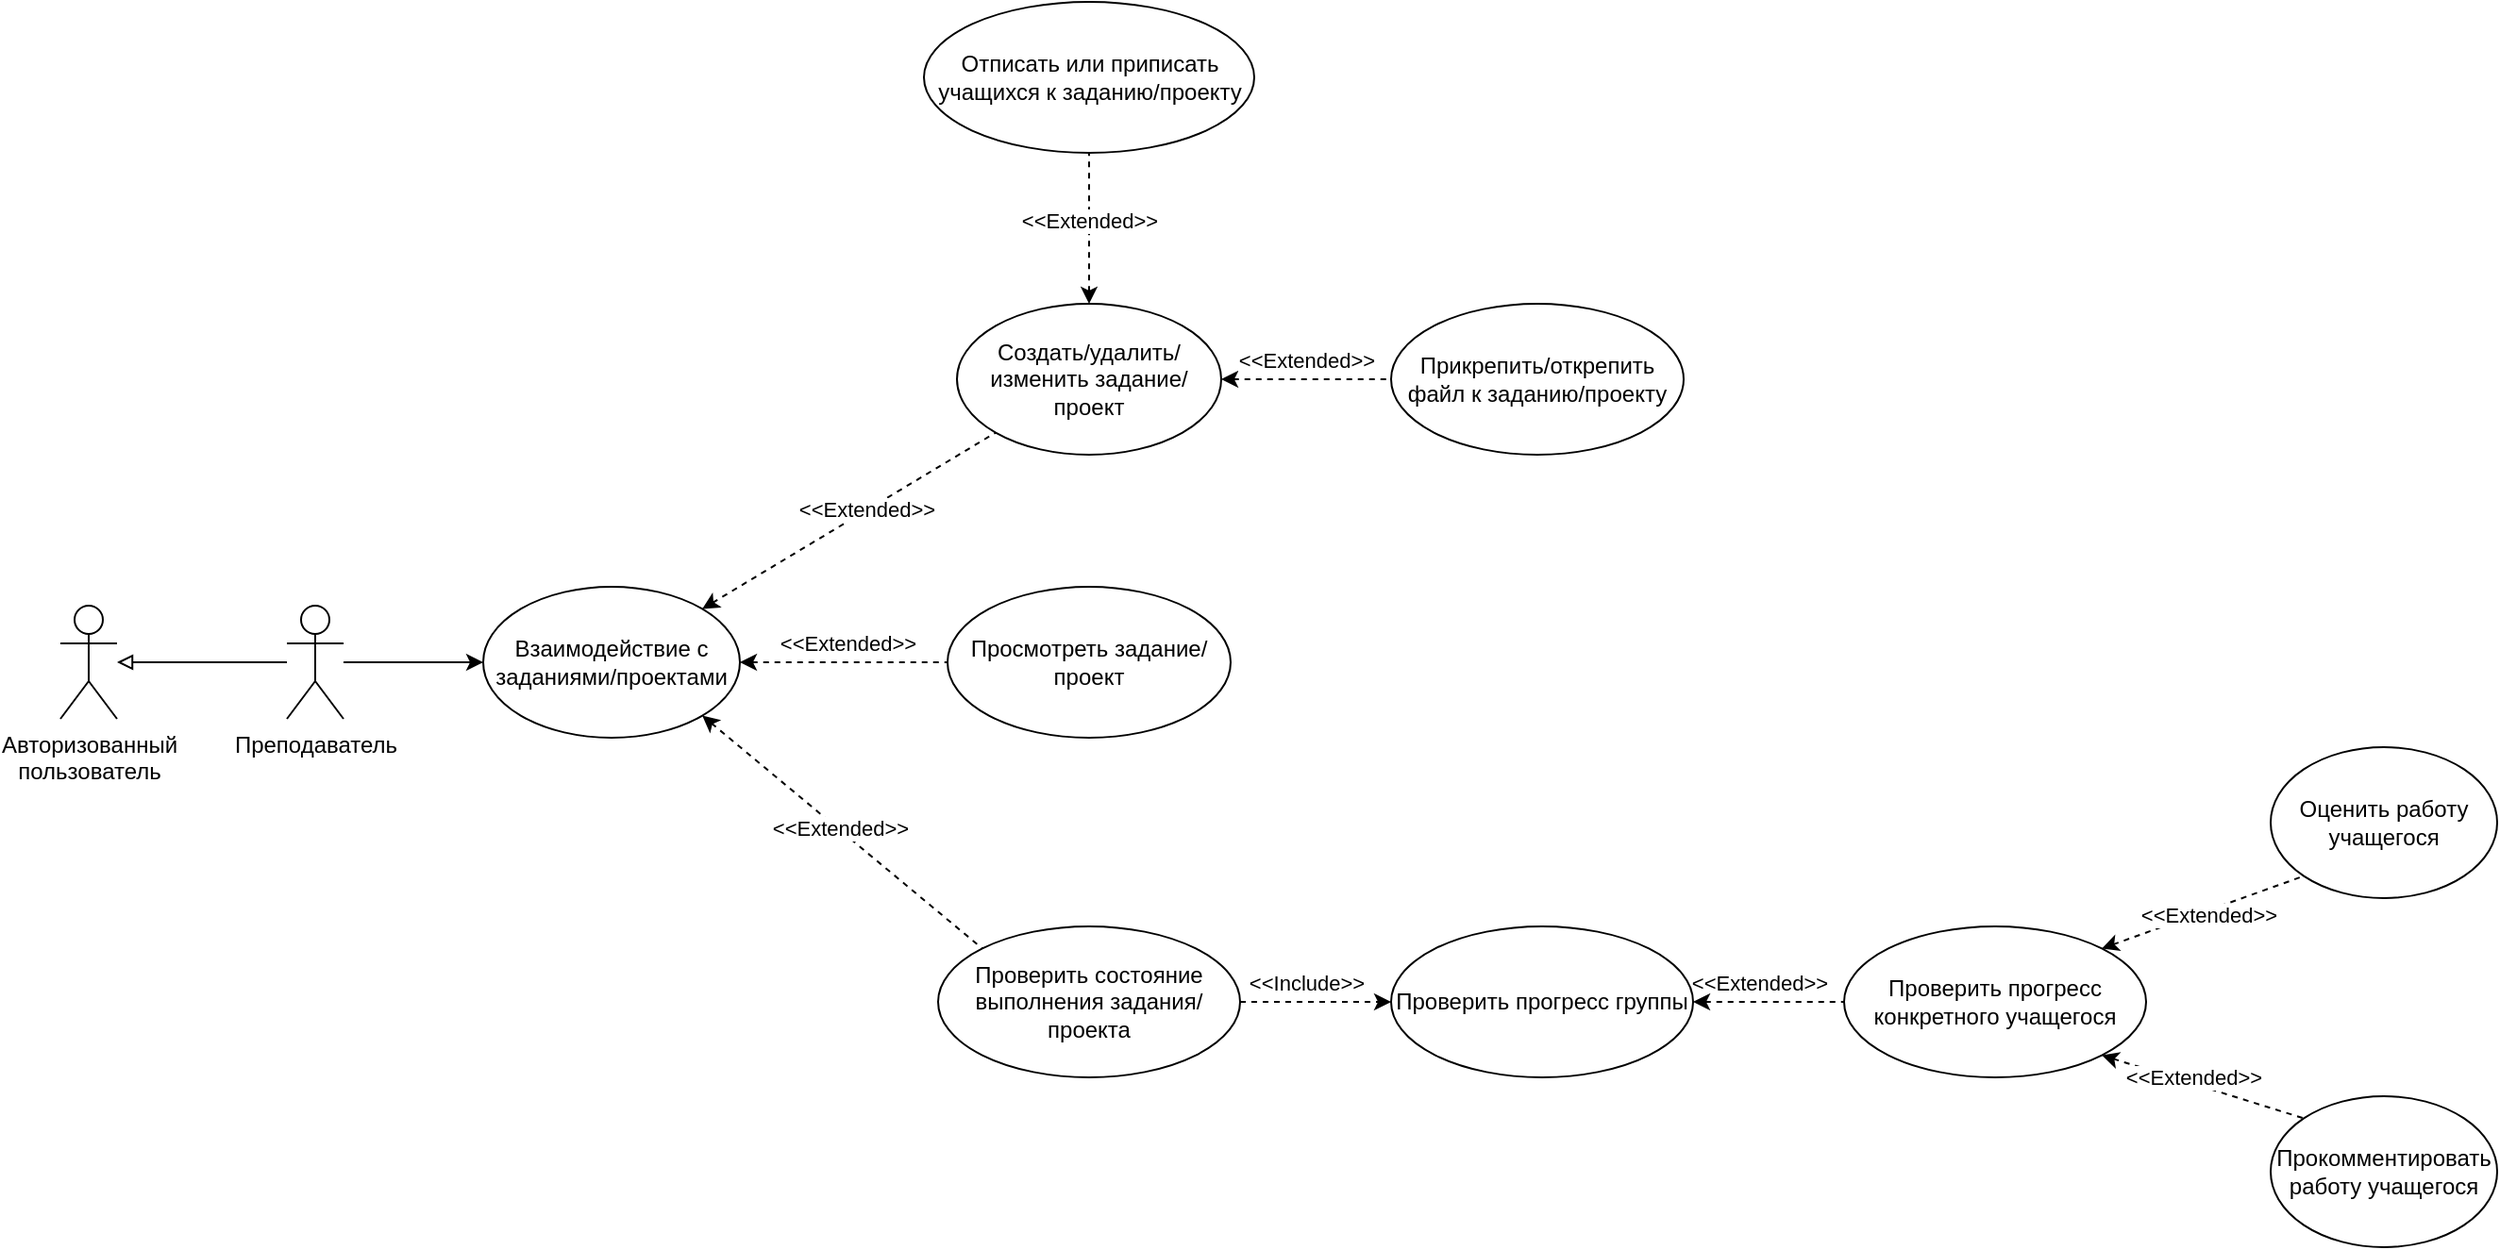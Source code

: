 <mxfile version="24.0.7" type="device">
  <diagram name="Страница — 1" id="iVYknI_D39X-pVrLQnII">
    <mxGraphModel dx="1221" dy="647" grid="1" gridSize="10" guides="1" tooltips="1" connect="1" arrows="1" fold="1" page="1" pageScale="1" pageWidth="827" pageHeight="1169" math="0" shadow="0">
      <root>
        <mxCell id="0" />
        <mxCell id="1" parent="0" />
        <mxCell id="RIBiu-XOUktb5C3K1-Oq-1" value="Авторизованный&lt;div&gt;пользователь&lt;/div&gt;" style="shape=umlActor;verticalLabelPosition=bottom;verticalAlign=top;html=1;outlineConnect=0;" parent="1" vertex="1">
          <mxGeometry x="70" y="470" width="30" height="60" as="geometry" />
        </mxCell>
        <mxCell id="RIBiu-XOUktb5C3K1-Oq-2" value="Преподаватель" style="shape=umlActor;verticalLabelPosition=bottom;verticalAlign=top;html=1;outlineConnect=0;" parent="1" vertex="1">
          <mxGeometry x="190" y="470" width="30" height="60" as="geometry" />
        </mxCell>
        <mxCell id="RIBiu-XOUktb5C3K1-Oq-3" value="" style="endArrow=block;html=1;rounded=0;endFill=0;" parent="1" source="RIBiu-XOUktb5C3K1-Oq-2" target="RIBiu-XOUktb5C3K1-Oq-1" edge="1">
          <mxGeometry width="50" height="50" relative="1" as="geometry">
            <mxPoint x="390" y="580" as="sourcePoint" />
            <mxPoint x="440" y="530" as="targetPoint" />
          </mxGeometry>
        </mxCell>
        <mxCell id="RIBiu-XOUktb5C3K1-Oq-8" style="edgeStyle=orthogonalEdgeStyle;rounded=0;orthogonalLoop=1;jettySize=auto;html=1;exitX=0;exitY=0.5;exitDx=0;exitDy=0;startArrow=classic;startFill=1;endArrow=none;endFill=0;" parent="1" source="RIBiu-XOUktb5C3K1-Oq-7" target="RIBiu-XOUktb5C3K1-Oq-2" edge="1">
          <mxGeometry relative="1" as="geometry" />
        </mxCell>
        <mxCell id="RIBiu-XOUktb5C3K1-Oq-7" value="Взаимодействие с заданиями/проектами" style="ellipse;whiteSpace=wrap;html=1;" parent="1" vertex="1">
          <mxGeometry x="294" y="460" width="136" height="80" as="geometry" />
        </mxCell>
        <mxCell id="RIBiu-XOUktb5C3K1-Oq-16" value="" style="edgeStyle=orthogonalEdgeStyle;rounded=0;orthogonalLoop=1;jettySize=auto;html=1;startArrow=classic;startFill=1;endArrow=none;endFill=0;dashed=1;" parent="1" source="RIBiu-XOUktb5C3K1-Oq-9" target="RIBiu-XOUktb5C3K1-Oq-15" edge="1">
          <mxGeometry relative="1" as="geometry" />
        </mxCell>
        <mxCell id="RIBiu-XOUktb5C3K1-Oq-30" value="&amp;lt;&amp;lt;Extended&amp;gt;&amp;gt;" style="edgeLabel;html=1;align=center;verticalAlign=middle;resizable=0;points=[];" parent="RIBiu-XOUktb5C3K1-Oq-16" vertex="1" connectable="0">
          <mxGeometry x="0.094" y="-3" relative="1" as="geometry">
            <mxPoint x="-3" as="offset" />
          </mxGeometry>
        </mxCell>
        <mxCell id="RIBiu-XOUktb5C3K1-Oq-19" value="" style="edgeStyle=orthogonalEdgeStyle;rounded=0;orthogonalLoop=1;jettySize=auto;html=1;dashed=1;startArrow=classic;startFill=1;endArrow=none;endFill=0;" parent="1" source="RIBiu-XOUktb5C3K1-Oq-9" target="RIBiu-XOUktb5C3K1-Oq-18" edge="1">
          <mxGeometry relative="1" as="geometry" />
        </mxCell>
        <mxCell id="RIBiu-XOUktb5C3K1-Oq-29" value="&amp;lt;&amp;lt;Extended&amp;gt;&amp;gt;" style="edgeLabel;html=1;align=center;verticalAlign=middle;resizable=0;points=[];" parent="RIBiu-XOUktb5C3K1-Oq-19" vertex="1" connectable="0">
          <mxGeometry x="0.114" y="3" relative="1" as="geometry">
            <mxPoint x="-5" y="-7" as="offset" />
          </mxGeometry>
        </mxCell>
        <mxCell id="RIBiu-XOUktb5C3K1-Oq-9" value="Создать/удалить/изменить задание/проект" style="ellipse;whiteSpace=wrap;html=1;" parent="1" vertex="1">
          <mxGeometry x="545" y="310" width="140" height="80" as="geometry" />
        </mxCell>
        <mxCell id="RIBiu-XOUktb5C3K1-Oq-10" value="Просмотреть задание/проект" style="ellipse;whiteSpace=wrap;html=1;" parent="1" vertex="1">
          <mxGeometry x="540" y="460" width="150" height="80" as="geometry" />
        </mxCell>
        <mxCell id="RIBiu-XOUktb5C3K1-Oq-21" value="" style="edgeStyle=orthogonalEdgeStyle;rounded=0;orthogonalLoop=1;jettySize=auto;html=1;dashed=1;" parent="1" source="RIBiu-XOUktb5C3K1-Oq-11" target="RIBiu-XOUktb5C3K1-Oq-20" edge="1">
          <mxGeometry relative="1" as="geometry" />
        </mxCell>
        <mxCell id="RIBiu-XOUktb5C3K1-Oq-33" value="&amp;lt;&amp;lt;Extended&amp;gt;&amp;gt;" style="edgeLabel;html=1;align=center;verticalAlign=middle;resizable=0;points=[];" parent="RIBiu-XOUktb5C3K1-Oq-21" vertex="1" connectable="0">
          <mxGeometry x="-0.311" y="-1" relative="1" as="geometry">
            <mxPoint x="247" y="-11" as="offset" />
          </mxGeometry>
        </mxCell>
        <mxCell id="RIBiu-XOUktb5C3K1-Oq-36" value="&amp;lt;&amp;lt;Include&amp;gt;&amp;gt;" style="edgeLabel;html=1;align=center;verticalAlign=middle;resizable=0;points=[];" parent="RIBiu-XOUktb5C3K1-Oq-21" vertex="1" connectable="0">
          <mxGeometry x="-0.211" y="-1" relative="1" as="geometry">
            <mxPoint x="3" y="-11" as="offset" />
          </mxGeometry>
        </mxCell>
        <mxCell id="RIBiu-XOUktb5C3K1-Oq-11" value="Проверить состояние выполнения задания/проекта" style="ellipse;whiteSpace=wrap;html=1;" parent="1" vertex="1">
          <mxGeometry x="535" y="640" width="160" height="80" as="geometry" />
        </mxCell>
        <mxCell id="RIBiu-XOUktb5C3K1-Oq-12" value="" style="endArrow=none;html=1;rounded=0;entryX=0;entryY=0.5;entryDx=0;entryDy=0;exitX=1;exitY=0.5;exitDx=0;exitDy=0;startArrow=classic;startFill=1;dashed=1;" parent="1" source="RIBiu-XOUktb5C3K1-Oq-7" target="RIBiu-XOUktb5C3K1-Oq-10" edge="1">
          <mxGeometry width="50" height="50" relative="1" as="geometry">
            <mxPoint x="330" y="540" as="sourcePoint" />
            <mxPoint x="380" y="490" as="targetPoint" />
          </mxGeometry>
        </mxCell>
        <mxCell id="RIBiu-XOUktb5C3K1-Oq-31" value="&amp;lt;&amp;lt;Extended&amp;gt;&amp;gt;" style="edgeLabel;html=1;align=center;verticalAlign=middle;resizable=0;points=[];" parent="RIBiu-XOUktb5C3K1-Oq-12" vertex="1" connectable="0">
          <mxGeometry x="0.028" y="-1" relative="1" as="geometry">
            <mxPoint y="-11" as="offset" />
          </mxGeometry>
        </mxCell>
        <mxCell id="RIBiu-XOUktb5C3K1-Oq-13" value="" style="endArrow=none;html=1;rounded=0;entryX=0;entryY=1;entryDx=0;entryDy=0;exitX=1;exitY=0;exitDx=0;exitDy=0;dashed=1;startArrow=classic;startFill=1;" parent="1" source="RIBiu-XOUktb5C3K1-Oq-7" target="RIBiu-XOUktb5C3K1-Oq-9" edge="1">
          <mxGeometry width="50" height="50" relative="1" as="geometry">
            <mxPoint x="330" y="540" as="sourcePoint" />
            <mxPoint x="380" y="490" as="targetPoint" />
          </mxGeometry>
        </mxCell>
        <mxCell id="RIBiu-XOUktb5C3K1-Oq-28" value="&amp;lt;&amp;lt;Extended&amp;gt;&amp;gt;" style="edgeLabel;html=1;align=center;verticalAlign=middle;resizable=0;points=[];" parent="RIBiu-XOUktb5C3K1-Oq-13" vertex="1" connectable="0">
          <mxGeometry x="0.121" y="1" relative="1" as="geometry">
            <mxPoint as="offset" />
          </mxGeometry>
        </mxCell>
        <mxCell id="RIBiu-XOUktb5C3K1-Oq-14" value="" style="endArrow=none;html=1;rounded=0;entryX=0;entryY=0;entryDx=0;entryDy=0;exitX=1;exitY=1;exitDx=0;exitDy=0;dashed=1;startArrow=classic;startFill=1;" parent="1" source="RIBiu-XOUktb5C3K1-Oq-7" target="RIBiu-XOUktb5C3K1-Oq-11" edge="1">
          <mxGeometry width="50" height="50" relative="1" as="geometry">
            <mxPoint x="330" y="540" as="sourcePoint" />
            <mxPoint x="380" y="490" as="targetPoint" />
          </mxGeometry>
        </mxCell>
        <mxCell id="RIBiu-XOUktb5C3K1-Oq-32" value="&amp;lt;&amp;lt;Extended&amp;gt;&amp;gt;" style="edgeLabel;html=1;align=center;verticalAlign=middle;resizable=0;points=[];" parent="RIBiu-XOUktb5C3K1-Oq-14" vertex="1" connectable="0">
          <mxGeometry x="-0.032" y="1" relative="1" as="geometry">
            <mxPoint as="offset" />
          </mxGeometry>
        </mxCell>
        <mxCell id="RIBiu-XOUktb5C3K1-Oq-15" value="Отписать или приписать учащихся к заданию/проекту" style="ellipse;whiteSpace=wrap;html=1;" parent="1" vertex="1">
          <mxGeometry x="527.5" y="150" width="175" height="80" as="geometry" />
        </mxCell>
        <mxCell id="RIBiu-XOUktb5C3K1-Oq-18" value="Прикрепить/открепить файл к заданию/проекту" style="ellipse;whiteSpace=wrap;html=1;" parent="1" vertex="1">
          <mxGeometry x="775" y="310" width="155" height="80" as="geometry" />
        </mxCell>
        <mxCell id="RIBiu-XOUktb5C3K1-Oq-23" value="" style="edgeStyle=orthogonalEdgeStyle;rounded=0;orthogonalLoop=1;jettySize=auto;html=1;startArrow=classic;startFill=1;endArrow=none;endFill=0;dashed=1;" parent="1" source="RIBiu-XOUktb5C3K1-Oq-20" target="RIBiu-XOUktb5C3K1-Oq-22" edge="1">
          <mxGeometry relative="1" as="geometry">
            <Array as="points">
              <mxPoint x="950" y="680" />
              <mxPoint x="950" y="680" />
            </Array>
          </mxGeometry>
        </mxCell>
        <mxCell id="RIBiu-XOUktb5C3K1-Oq-20" value="Проверить прогресс группы" style="ellipse;whiteSpace=wrap;html=1;" parent="1" vertex="1">
          <mxGeometry x="775" y="640" width="160" height="80" as="geometry" />
        </mxCell>
        <mxCell id="RIBiu-XOUktb5C3K1-Oq-22" value="Проверить прогресс конкретного учащегося" style="ellipse;whiteSpace=wrap;html=1;" parent="1" vertex="1">
          <mxGeometry x="1015" y="640" width="160" height="80" as="geometry" />
        </mxCell>
        <mxCell id="RIBiu-XOUktb5C3K1-Oq-24" value="Оценить работу учащегося" style="ellipse;whiteSpace=wrap;html=1;" parent="1" vertex="1">
          <mxGeometry x="1241" y="545" width="120" height="80" as="geometry" />
        </mxCell>
        <mxCell id="RIBiu-XOUktb5C3K1-Oq-25" value="Прокомментировать работу учащегося" style="ellipse;whiteSpace=wrap;html=1;" parent="1" vertex="1">
          <mxGeometry x="1241" y="730" width="120" height="80" as="geometry" />
        </mxCell>
        <mxCell id="RIBiu-XOUktb5C3K1-Oq-26" value="" style="endArrow=none;html=1;rounded=0;entryX=0;entryY=1;entryDx=0;entryDy=0;exitX=1;exitY=0;exitDx=0;exitDy=0;startArrow=classic;startFill=1;strokeColor=default;dashed=1;" parent="1" source="RIBiu-XOUktb5C3K1-Oq-22" target="RIBiu-XOUktb5C3K1-Oq-24" edge="1">
          <mxGeometry width="50" height="50" relative="1" as="geometry">
            <mxPoint x="770" y="530" as="sourcePoint" />
            <mxPoint x="820" y="480" as="targetPoint" />
          </mxGeometry>
        </mxCell>
        <mxCell id="RIBiu-XOUktb5C3K1-Oq-34" value="&amp;lt;&amp;lt;Extended&amp;gt;&amp;gt;" style="edgeLabel;html=1;align=center;verticalAlign=middle;resizable=0;points=[];" parent="RIBiu-XOUktb5C3K1-Oq-26" vertex="1" connectable="0">
          <mxGeometry x="0.037" y="-2" relative="1" as="geometry">
            <mxPoint as="offset" />
          </mxGeometry>
        </mxCell>
        <mxCell id="RIBiu-XOUktb5C3K1-Oq-27" value="" style="endArrow=none;html=1;rounded=0;entryX=0;entryY=0;entryDx=0;entryDy=0;exitX=1;exitY=1;exitDx=0;exitDy=0;startArrow=classic;startFill=1;dashed=1;" parent="1" source="RIBiu-XOUktb5C3K1-Oq-22" target="RIBiu-XOUktb5C3K1-Oq-25" edge="1">
          <mxGeometry width="50" height="50" relative="1" as="geometry">
            <mxPoint x="770" y="530" as="sourcePoint" />
            <mxPoint x="820" y="480" as="targetPoint" />
          </mxGeometry>
        </mxCell>
        <mxCell id="RIBiu-XOUktb5C3K1-Oq-35" value="&amp;lt;&amp;lt;Extended&amp;gt;&amp;gt;" style="edgeLabel;html=1;align=center;verticalAlign=middle;resizable=0;points=[];" parent="RIBiu-XOUktb5C3K1-Oq-27" vertex="1" connectable="0">
          <mxGeometry x="-0.131" y="2" relative="1" as="geometry">
            <mxPoint x="1" y="-1" as="offset" />
          </mxGeometry>
        </mxCell>
      </root>
    </mxGraphModel>
  </diagram>
</mxfile>

